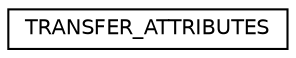 digraph "Graphical Class Hierarchy"
{
  edge [fontname="Helvetica",fontsize="10",labelfontname="Helvetica",labelfontsize="10"];
  node [fontname="Helvetica",fontsize="10",shape=record];
  rankdir="LR";
  Node1 [label="TRANSFER_ATTRIBUTES",height=0.2,width=0.4,color="black", fillcolor="white", style="filled",URL="$union_t_r_a_n_s_f_e_r___a_t_t_r_i_b_u_t_e_s.html"];
}
